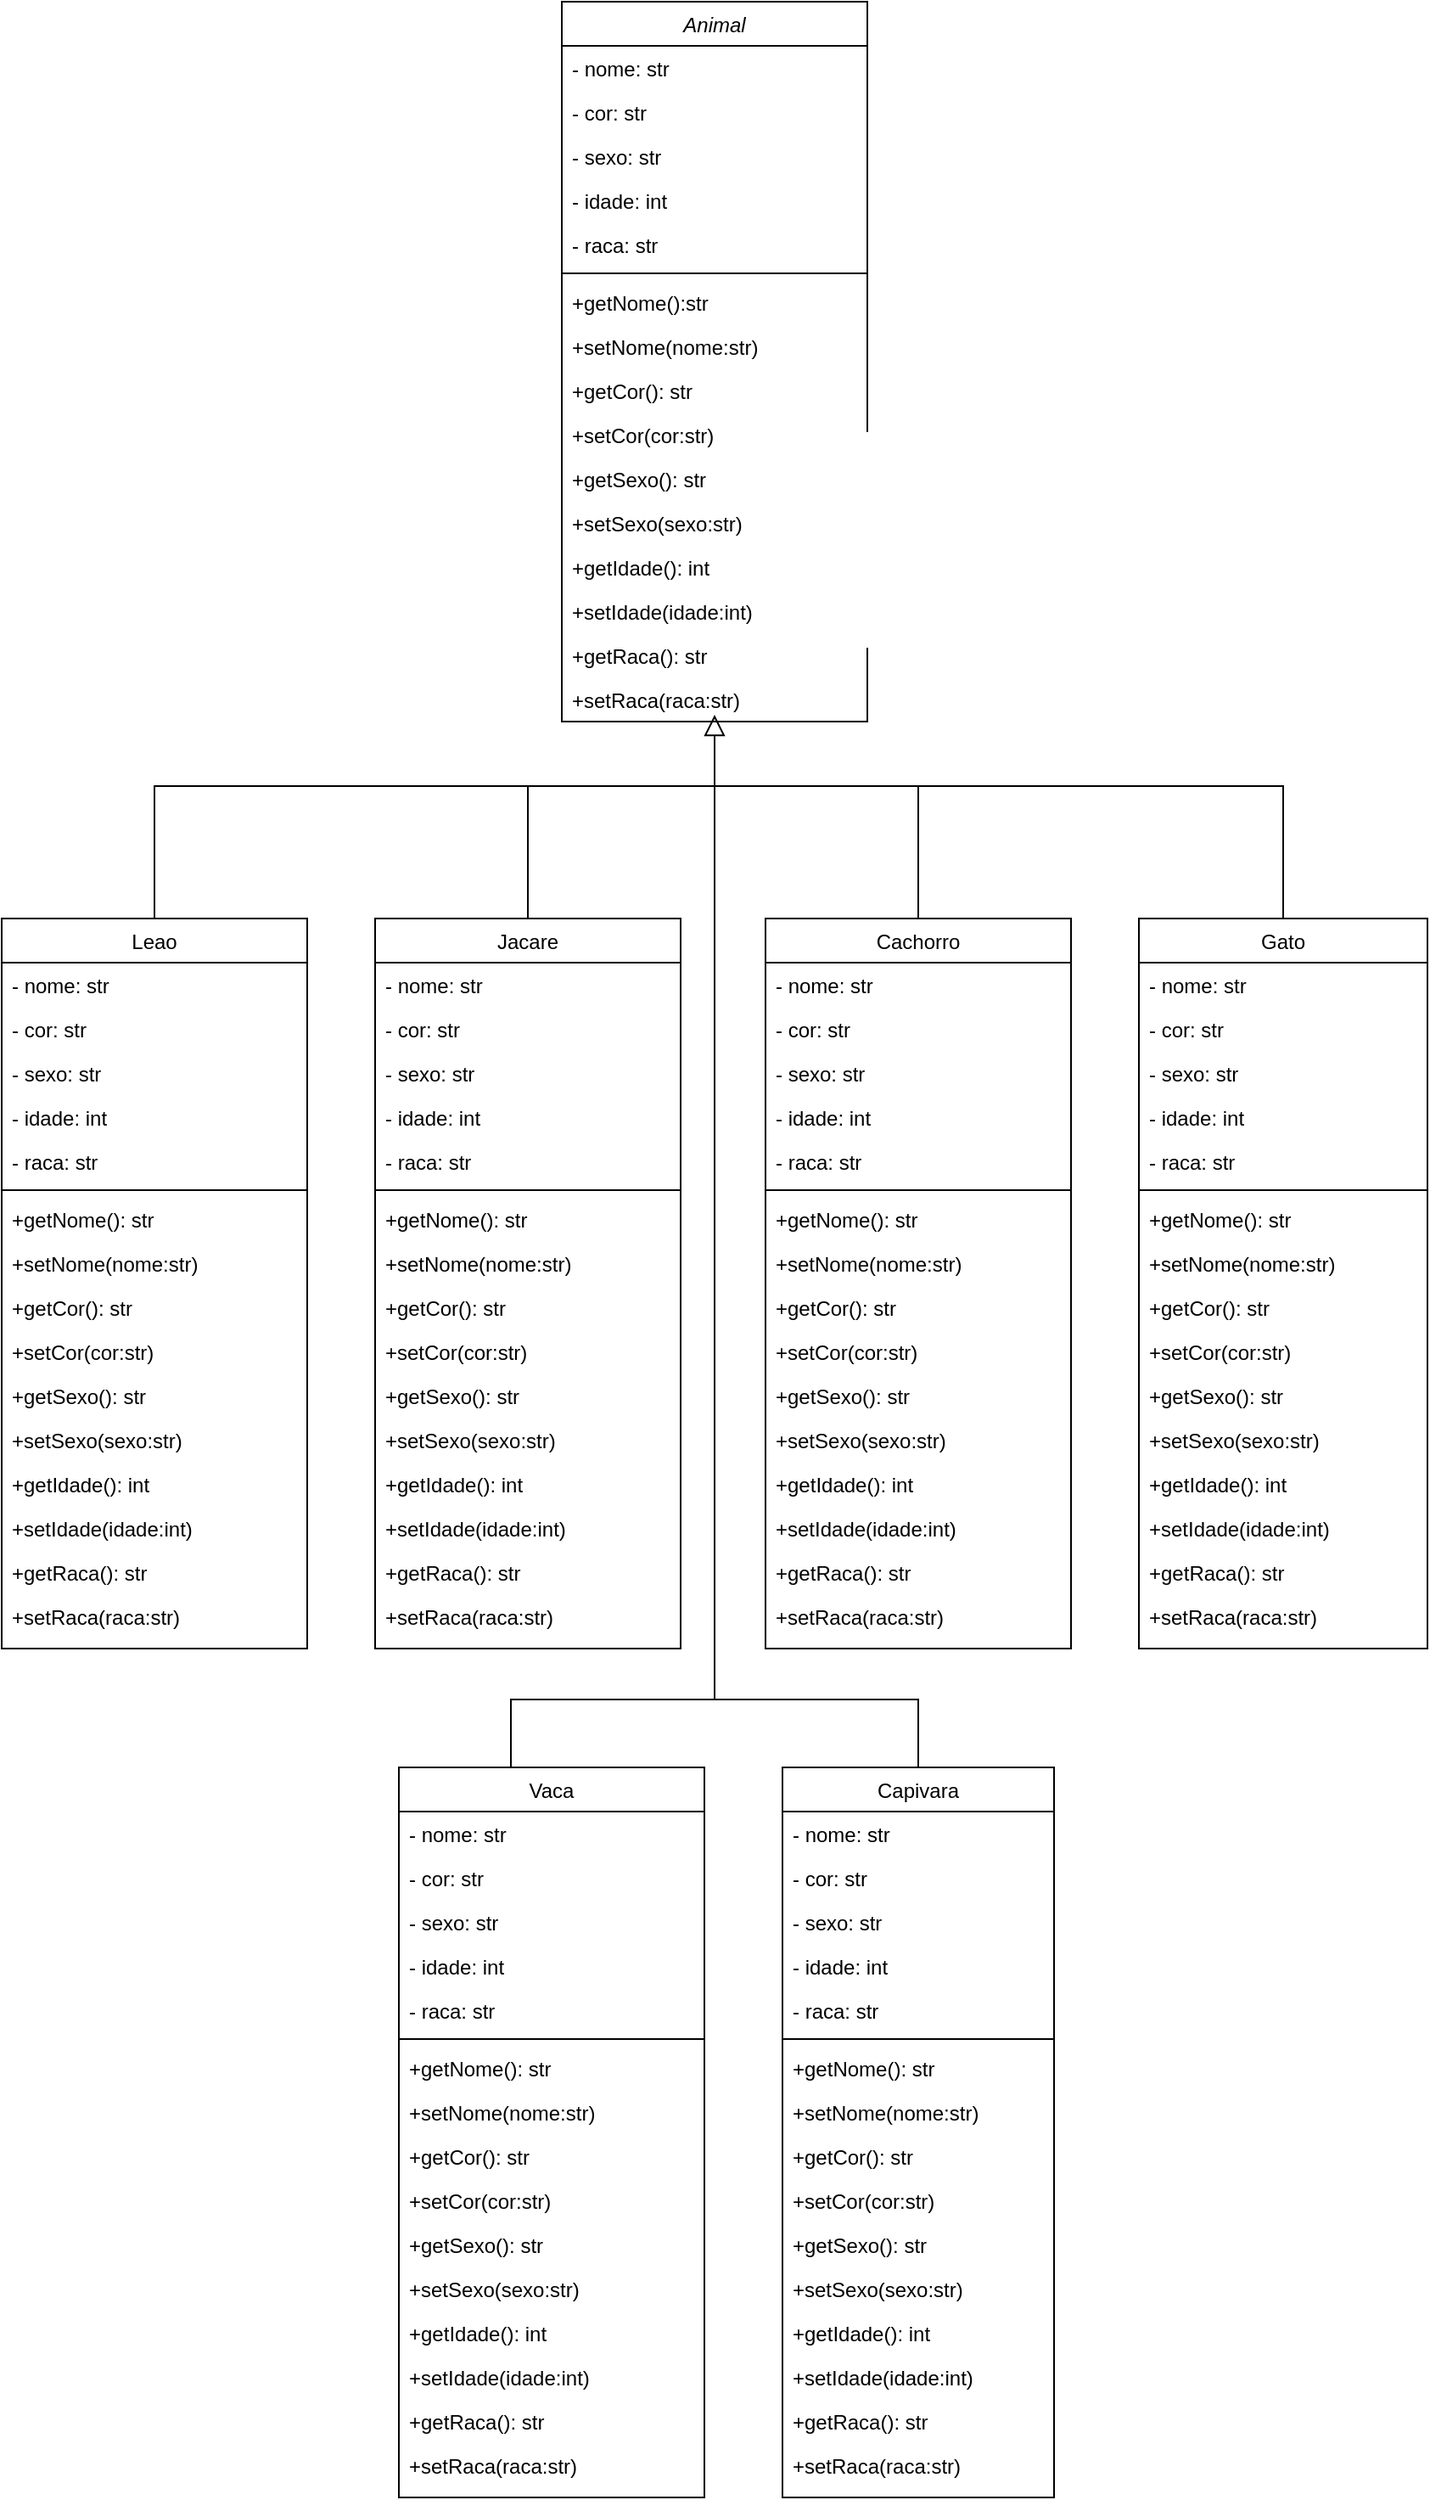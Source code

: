 <mxfile version="21.6.9" type="github">
  <diagram id="C5RBs43oDa-KdzZeNtuy" name="Page-1">
    <mxGraphModel dx="2228" dy="578" grid="1" gridSize="10" guides="1" tooltips="1" connect="1" arrows="1" fold="1" page="1" pageScale="1" pageWidth="827" pageHeight="1169" math="0" shadow="0">
      <root>
        <mxCell id="WIyWlLk6GJQsqaUBKTNV-0" />
        <mxCell id="WIyWlLk6GJQsqaUBKTNV-1" parent="WIyWlLk6GJQsqaUBKTNV-0" />
        <mxCell id="zkfFHV4jXpPFQw0GAbJ--0" value="Animal" style="swimlane;fontStyle=2;align=center;verticalAlign=top;childLayout=stackLayout;horizontal=1;startSize=26;horizontalStack=0;resizeParent=1;resizeLast=0;collapsible=1;marginBottom=0;rounded=0;shadow=0;strokeWidth=1;" parent="WIyWlLk6GJQsqaUBKTNV-1" vertex="1">
          <mxGeometry x="324" width="180" height="424" as="geometry">
            <mxRectangle x="230" y="140" width="160" height="26" as="alternateBounds" />
          </mxGeometry>
        </mxCell>
        <mxCell id="zkfFHV4jXpPFQw0GAbJ--1" value="- nome: str" style="text;align=left;verticalAlign=top;spacingLeft=4;spacingRight=4;overflow=hidden;rotatable=0;points=[[0,0.5],[1,0.5]];portConstraint=eastwest;" parent="zkfFHV4jXpPFQw0GAbJ--0" vertex="1">
          <mxGeometry y="26" width="180" height="26" as="geometry" />
        </mxCell>
        <mxCell id="zkfFHV4jXpPFQw0GAbJ--2" value="- cor: str" style="text;align=left;verticalAlign=top;spacingLeft=4;spacingRight=4;overflow=hidden;rotatable=0;points=[[0,0.5],[1,0.5]];portConstraint=eastwest;rounded=0;shadow=0;html=0;" parent="zkfFHV4jXpPFQw0GAbJ--0" vertex="1">
          <mxGeometry y="52" width="180" height="26" as="geometry" />
        </mxCell>
        <mxCell id="zkfFHV4jXpPFQw0GAbJ--3" value="- sexo: str" style="text;align=left;verticalAlign=top;spacingLeft=4;spacingRight=4;overflow=hidden;rotatable=0;points=[[0,0.5],[1,0.5]];portConstraint=eastwest;rounded=0;shadow=0;html=0;" parent="zkfFHV4jXpPFQw0GAbJ--0" vertex="1">
          <mxGeometry y="78" width="180" height="26" as="geometry" />
        </mxCell>
        <mxCell id="RF_AJQ6EMzwYOpVR3KE0-16" value="- idade: int" style="text;align=left;verticalAlign=top;spacingLeft=4;spacingRight=4;overflow=hidden;rotatable=0;points=[[0,0.5],[1,0.5]];portConstraint=eastwest;rounded=0;shadow=0;html=0;" parent="zkfFHV4jXpPFQw0GAbJ--0" vertex="1">
          <mxGeometry y="104" width="180" height="26" as="geometry" />
        </mxCell>
        <mxCell id="RF_AJQ6EMzwYOpVR3KE0-17" value="- raca: str" style="text;align=left;verticalAlign=top;spacingLeft=4;spacingRight=4;overflow=hidden;rotatable=0;points=[[0,0.5],[1,0.5]];portConstraint=eastwest;rounded=0;shadow=0;html=0;" parent="zkfFHV4jXpPFQw0GAbJ--0" vertex="1">
          <mxGeometry y="130" width="180" height="26" as="geometry" />
        </mxCell>
        <mxCell id="zkfFHV4jXpPFQw0GAbJ--4" value="" style="line;html=1;strokeWidth=1;align=left;verticalAlign=middle;spacingTop=-1;spacingLeft=3;spacingRight=3;rotatable=0;labelPosition=right;points=[];portConstraint=eastwest;" parent="zkfFHV4jXpPFQw0GAbJ--0" vertex="1">
          <mxGeometry y="156" width="180" height="8" as="geometry" />
        </mxCell>
        <mxCell id="RF_AJQ6EMzwYOpVR3KE0-12" value="+getNome():str" style="text;align=left;verticalAlign=top;spacingLeft=4;spacingRight=4;overflow=hidden;rotatable=0;points=[[0,0.5],[1,0.5]];portConstraint=eastwest;" parent="zkfFHV4jXpPFQw0GAbJ--0" vertex="1">
          <mxGeometry y="164" width="180" height="26" as="geometry" />
        </mxCell>
        <mxCell id="RF_AJQ6EMzwYOpVR3KE0-20" value="+setNome(nome:str)" style="text;align=left;verticalAlign=top;spacingLeft=4;spacingRight=4;overflow=hidden;rotatable=0;points=[[0,0.5],[1,0.5]];portConstraint=eastwest;" parent="zkfFHV4jXpPFQw0GAbJ--0" vertex="1">
          <mxGeometry y="190" width="180" height="26" as="geometry" />
        </mxCell>
        <mxCell id="RF_AJQ6EMzwYOpVR3KE0-23" value="+getCor(): str" style="text;align=left;verticalAlign=top;spacingLeft=4;spacingRight=4;overflow=hidden;rotatable=0;points=[[0,0.5],[1,0.5]];portConstraint=eastwest;rounded=0;shadow=0;html=0;" parent="zkfFHV4jXpPFQw0GAbJ--0" vertex="1">
          <mxGeometry y="216" width="180" height="26" as="geometry" />
        </mxCell>
        <mxCell id="RF_AJQ6EMzwYOpVR3KE0-13" value="+setCor(cor:str)" style="text;align=left;verticalAlign=top;spacingLeft=4;spacingRight=4;overflow=hidden;rotatable=0;points=[[0,0.5],[1,0.5]];portConstraint=eastwest;rounded=0;shadow=0;html=0;" parent="zkfFHV4jXpPFQw0GAbJ--0" vertex="1">
          <mxGeometry y="242" width="180" height="26" as="geometry" />
        </mxCell>
        <mxCell id="RF_AJQ6EMzwYOpVR3KE0-22" value="+getSexo(): str" style="text;align=left;verticalAlign=top;spacingLeft=4;spacingRight=4;overflow=hidden;rotatable=0;points=[[0,0.5],[1,0.5]];portConstraint=eastwest;rounded=0;shadow=0;html=0;" parent="zkfFHV4jXpPFQw0GAbJ--0" vertex="1">
          <mxGeometry y="268" width="180" height="26" as="geometry" />
        </mxCell>
        <mxCell id="RF_AJQ6EMzwYOpVR3KE0-14" value="+setSexo(sexo:str)" style="text;align=left;verticalAlign=top;spacingLeft=4;spacingRight=4;overflow=hidden;rotatable=0;points=[[0,0.5],[1,0.5]];portConstraint=eastwest;rounded=0;shadow=0;html=0;" parent="zkfFHV4jXpPFQw0GAbJ--0" vertex="1">
          <mxGeometry y="294" width="180" height="26" as="geometry" />
        </mxCell>
        <mxCell id="RF_AJQ6EMzwYOpVR3KE0-15" value="+getIdade(): int" style="text;align=left;verticalAlign=top;spacingLeft=4;spacingRight=4;overflow=hidden;rotatable=0;points=[[0,0.5],[1,0.5]];portConstraint=eastwest;rounded=0;shadow=0;html=0;" parent="zkfFHV4jXpPFQw0GAbJ--0" vertex="1">
          <mxGeometry y="320" width="180" height="26" as="geometry" />
        </mxCell>
        <mxCell id="RF_AJQ6EMzwYOpVR3KE0-21" value="+setIdade(idade:int)" style="text;align=left;verticalAlign=top;spacingLeft=4;spacingRight=4;overflow=hidden;rotatable=0;points=[[0,0.5],[1,0.5]];portConstraint=eastwest;rounded=0;shadow=0;html=0;" parent="zkfFHV4jXpPFQw0GAbJ--0" vertex="1">
          <mxGeometry y="346" width="180" height="26" as="geometry" />
        </mxCell>
        <mxCell id="RF_AJQ6EMzwYOpVR3KE0-24" value="+getRaca(): str" style="text;align=left;verticalAlign=top;spacingLeft=4;spacingRight=4;overflow=hidden;rotatable=0;points=[[0,0.5],[1,0.5]];portConstraint=eastwest;rounded=0;shadow=0;html=0;" parent="zkfFHV4jXpPFQw0GAbJ--0" vertex="1">
          <mxGeometry y="372" width="180" height="26" as="geometry" />
        </mxCell>
        <mxCell id="8hba9Ef_z9dX6hgJPqdw-18" value="+setRaca(raca:str)" style="text;align=left;verticalAlign=top;spacingLeft=4;spacingRight=4;overflow=hidden;rotatable=0;points=[[0,0.5],[1,0.5]];portConstraint=eastwest;rounded=0;shadow=0;html=0;" parent="zkfFHV4jXpPFQw0GAbJ--0" vertex="1">
          <mxGeometry y="398" width="180" height="26" as="geometry" />
        </mxCell>
        <mxCell id="zkfFHV4jXpPFQw0GAbJ--6" value="Leao" style="swimlane;fontStyle=0;align=center;verticalAlign=top;childLayout=stackLayout;horizontal=1;startSize=26;horizontalStack=0;resizeParent=1;resizeLast=0;collapsible=1;marginBottom=0;rounded=0;shadow=0;strokeWidth=1;" parent="WIyWlLk6GJQsqaUBKTNV-1" vertex="1">
          <mxGeometry x="-6" y="540" width="180" height="430" as="geometry">
            <mxRectangle x="130" y="380" width="160" height="26" as="alternateBounds" />
          </mxGeometry>
        </mxCell>
        <mxCell id="lZpsMc0NEOvxlDJmYcq8-24" value="- nome: str" style="text;align=left;verticalAlign=top;spacingLeft=4;spacingRight=4;overflow=hidden;rotatable=0;points=[[0,0.5],[1,0.5]];portConstraint=eastwest;" parent="zkfFHV4jXpPFQw0GAbJ--6" vertex="1">
          <mxGeometry y="26" width="180" height="26" as="geometry" />
        </mxCell>
        <mxCell id="lZpsMc0NEOvxlDJmYcq8-0" value="- cor: str" style="text;align=left;verticalAlign=top;spacingLeft=4;spacingRight=4;overflow=hidden;rotatable=0;points=[[0,0.5],[1,0.5]];portConstraint=eastwest;rounded=0;shadow=0;html=0;" parent="zkfFHV4jXpPFQw0GAbJ--6" vertex="1">
          <mxGeometry y="52" width="180" height="26" as="geometry" />
        </mxCell>
        <mxCell id="lZpsMc0NEOvxlDJmYcq8-1" value="- sexo: str" style="text;align=left;verticalAlign=top;spacingLeft=4;spacingRight=4;overflow=hidden;rotatable=0;points=[[0,0.5],[1,0.5]];portConstraint=eastwest;rounded=0;shadow=0;html=0;" parent="zkfFHV4jXpPFQw0GAbJ--6" vertex="1">
          <mxGeometry y="78" width="180" height="26" as="geometry" />
        </mxCell>
        <mxCell id="lZpsMc0NEOvxlDJmYcq8-2" value="- idade: int" style="text;align=left;verticalAlign=top;spacingLeft=4;spacingRight=4;overflow=hidden;rotatable=0;points=[[0,0.5],[1,0.5]];portConstraint=eastwest;rounded=0;shadow=0;html=0;" parent="zkfFHV4jXpPFQw0GAbJ--6" vertex="1">
          <mxGeometry y="104" width="180" height="26" as="geometry" />
        </mxCell>
        <mxCell id="lZpsMc0NEOvxlDJmYcq8-3" value="- raca: str" style="text;align=left;verticalAlign=top;spacingLeft=4;spacingRight=4;overflow=hidden;rotatable=0;points=[[0,0.5],[1,0.5]];portConstraint=eastwest;rounded=0;shadow=0;html=0;" parent="zkfFHV4jXpPFQw0GAbJ--6" vertex="1">
          <mxGeometry y="130" width="180" height="26" as="geometry" />
        </mxCell>
        <mxCell id="lZpsMc0NEOvxlDJmYcq8-7" value="" style="line;html=1;strokeWidth=1;align=left;verticalAlign=middle;spacingTop=-1;spacingLeft=3;spacingRight=3;rotatable=0;labelPosition=right;points=[];portConstraint=eastwest;" parent="zkfFHV4jXpPFQw0GAbJ--6" vertex="1">
          <mxGeometry y="156" width="180" height="8" as="geometry" />
        </mxCell>
        <mxCell id="lZpsMc0NEOvxlDJmYcq8-8" value="+getNome(): str" style="text;align=left;verticalAlign=top;spacingLeft=4;spacingRight=4;overflow=hidden;rotatable=0;points=[[0,0.5],[1,0.5]];portConstraint=eastwest;" parent="zkfFHV4jXpPFQw0GAbJ--6" vertex="1">
          <mxGeometry y="164" width="180" height="26" as="geometry" />
        </mxCell>
        <mxCell id="lZpsMc0NEOvxlDJmYcq8-9" value="+setNome(nome:str)" style="text;align=left;verticalAlign=top;spacingLeft=4;spacingRight=4;overflow=hidden;rotatable=0;points=[[0,0.5],[1,0.5]];portConstraint=eastwest;" parent="zkfFHV4jXpPFQw0GAbJ--6" vertex="1">
          <mxGeometry y="190" width="180" height="26" as="geometry" />
        </mxCell>
        <mxCell id="lZpsMc0NEOvxlDJmYcq8-10" value="+getCor(): str" style="text;align=left;verticalAlign=top;spacingLeft=4;spacingRight=4;overflow=hidden;rotatable=0;points=[[0,0.5],[1,0.5]];portConstraint=eastwest;rounded=0;shadow=0;html=0;" parent="zkfFHV4jXpPFQw0GAbJ--6" vertex="1">
          <mxGeometry y="216" width="180" height="26" as="geometry" />
        </mxCell>
        <mxCell id="lZpsMc0NEOvxlDJmYcq8-11" value="+setCor(cor:str)" style="text;align=left;verticalAlign=top;spacingLeft=4;spacingRight=4;overflow=hidden;rotatable=0;points=[[0,0.5],[1,0.5]];portConstraint=eastwest;rounded=0;shadow=0;html=0;" parent="zkfFHV4jXpPFQw0GAbJ--6" vertex="1">
          <mxGeometry y="242" width="180" height="26" as="geometry" />
        </mxCell>
        <mxCell id="lZpsMc0NEOvxlDJmYcq8-12" value="+getSexo(): str" style="text;align=left;verticalAlign=top;spacingLeft=4;spacingRight=4;overflow=hidden;rotatable=0;points=[[0,0.5],[1,0.5]];portConstraint=eastwest;rounded=0;shadow=0;html=0;" parent="zkfFHV4jXpPFQw0GAbJ--6" vertex="1">
          <mxGeometry y="268" width="180" height="26" as="geometry" />
        </mxCell>
        <mxCell id="lZpsMc0NEOvxlDJmYcq8-13" value="+setSexo(sexo:str)" style="text;align=left;verticalAlign=top;spacingLeft=4;spacingRight=4;overflow=hidden;rotatable=0;points=[[0,0.5],[1,0.5]];portConstraint=eastwest;rounded=0;shadow=0;html=0;" parent="zkfFHV4jXpPFQw0GAbJ--6" vertex="1">
          <mxGeometry y="294" width="180" height="26" as="geometry" />
        </mxCell>
        <mxCell id="lZpsMc0NEOvxlDJmYcq8-14" value="+getIdade(): int" style="text;align=left;verticalAlign=top;spacingLeft=4;spacingRight=4;overflow=hidden;rotatable=0;points=[[0,0.5],[1,0.5]];portConstraint=eastwest;rounded=0;shadow=0;html=0;" parent="zkfFHV4jXpPFQw0GAbJ--6" vertex="1">
          <mxGeometry y="320" width="180" height="26" as="geometry" />
        </mxCell>
        <mxCell id="lZpsMc0NEOvxlDJmYcq8-15" value="+setIdade(idade:int)" style="text;align=left;verticalAlign=top;spacingLeft=4;spacingRight=4;overflow=hidden;rotatable=0;points=[[0,0.5],[1,0.5]];portConstraint=eastwest;rounded=0;shadow=0;html=0;" parent="zkfFHV4jXpPFQw0GAbJ--6" vertex="1">
          <mxGeometry y="346" width="180" height="26" as="geometry" />
        </mxCell>
        <mxCell id="lZpsMc0NEOvxlDJmYcq8-16" value="+getRaca(): str" style="text;align=left;verticalAlign=top;spacingLeft=4;spacingRight=4;overflow=hidden;rotatable=0;points=[[0,0.5],[1,0.5]];portConstraint=eastwest;rounded=0;shadow=0;html=0;" parent="zkfFHV4jXpPFQw0GAbJ--6" vertex="1">
          <mxGeometry y="372" width="180" height="26" as="geometry" />
        </mxCell>
        <mxCell id="lZpsMc0NEOvxlDJmYcq8-17" value="+setRaca(raca:str)" style="text;align=left;verticalAlign=top;spacingLeft=4;spacingRight=4;overflow=hidden;rotatable=0;points=[[0,0.5],[1,0.5]];portConstraint=eastwest;rounded=0;shadow=0;html=0;" parent="zkfFHV4jXpPFQw0GAbJ--6" vertex="1">
          <mxGeometry y="398" width="180" height="26" as="geometry" />
        </mxCell>
        <mxCell id="zkfFHV4jXpPFQw0GAbJ--12" value="" style="endArrow=block;endSize=10;endFill=0;shadow=0;strokeWidth=1;rounded=0;edgeStyle=elbowEdgeStyle;elbow=vertical;" parent="WIyWlLk6GJQsqaUBKTNV-1" source="zkfFHV4jXpPFQw0GAbJ--6" edge="1">
          <mxGeometry width="160" relative="1" as="geometry">
            <mxPoint x="194" y="345" as="sourcePoint" />
            <mxPoint x="414" y="420" as="targetPoint" />
            <Array as="points">
              <mxPoint x="244" y="462" />
            </Array>
          </mxGeometry>
        </mxCell>
        <mxCell id="RF_AJQ6EMzwYOpVR3KE0-7" style="edgeStyle=orthogonalEdgeStyle;rounded=0;orthogonalLoop=1;jettySize=auto;html=1;exitX=0.5;exitY=0;exitDx=0;exitDy=0;endArrow=none;endFill=0;" parent="WIyWlLk6GJQsqaUBKTNV-1" source="zkfFHV4jXpPFQw0GAbJ--13" edge="1">
          <mxGeometry relative="1" as="geometry">
            <mxPoint x="304" y="462" as="targetPoint" />
          </mxGeometry>
        </mxCell>
        <mxCell id="zkfFHV4jXpPFQw0GAbJ--13" value="Jacare" style="swimlane;fontStyle=0;align=center;verticalAlign=top;childLayout=stackLayout;horizontal=1;startSize=26;horizontalStack=0;resizeParent=1;resizeLast=0;collapsible=1;marginBottom=0;rounded=0;shadow=0;strokeWidth=1;" parent="WIyWlLk6GJQsqaUBKTNV-1" vertex="1">
          <mxGeometry x="214" y="540" width="180" height="430" as="geometry">
            <mxRectangle x="340" y="380" width="170" height="26" as="alternateBounds" />
          </mxGeometry>
        </mxCell>
        <mxCell id="lZpsMc0NEOvxlDJmYcq8-25" value="- nome: str" style="text;align=left;verticalAlign=top;spacingLeft=4;spacingRight=4;overflow=hidden;rotatable=0;points=[[0,0.5],[1,0.5]];portConstraint=eastwest;" parent="zkfFHV4jXpPFQw0GAbJ--13" vertex="1">
          <mxGeometry y="26" width="180" height="26" as="geometry" />
        </mxCell>
        <mxCell id="lZpsMc0NEOvxlDJmYcq8-26" value="- cor: str" style="text;align=left;verticalAlign=top;spacingLeft=4;spacingRight=4;overflow=hidden;rotatable=0;points=[[0,0.5],[1,0.5]];portConstraint=eastwest;rounded=0;shadow=0;html=0;" parent="zkfFHV4jXpPFQw0GAbJ--13" vertex="1">
          <mxGeometry y="52" width="180" height="26" as="geometry" />
        </mxCell>
        <mxCell id="lZpsMc0NEOvxlDJmYcq8-27" value="- sexo: str" style="text;align=left;verticalAlign=top;spacingLeft=4;spacingRight=4;overflow=hidden;rotatable=0;points=[[0,0.5],[1,0.5]];portConstraint=eastwest;rounded=0;shadow=0;html=0;" parent="zkfFHV4jXpPFQw0GAbJ--13" vertex="1">
          <mxGeometry y="78" width="180" height="26" as="geometry" />
        </mxCell>
        <mxCell id="lZpsMc0NEOvxlDJmYcq8-28" value="- idade: int" style="text;align=left;verticalAlign=top;spacingLeft=4;spacingRight=4;overflow=hidden;rotatable=0;points=[[0,0.5],[1,0.5]];portConstraint=eastwest;rounded=0;shadow=0;html=0;" parent="zkfFHV4jXpPFQw0GAbJ--13" vertex="1">
          <mxGeometry y="104" width="180" height="26" as="geometry" />
        </mxCell>
        <mxCell id="lZpsMc0NEOvxlDJmYcq8-29" value="- raca: str" style="text;align=left;verticalAlign=top;spacingLeft=4;spacingRight=4;overflow=hidden;rotatable=0;points=[[0,0.5],[1,0.5]];portConstraint=eastwest;rounded=0;shadow=0;html=0;" parent="zkfFHV4jXpPFQw0GAbJ--13" vertex="1">
          <mxGeometry y="130" width="180" height="26" as="geometry" />
        </mxCell>
        <mxCell id="lZpsMc0NEOvxlDJmYcq8-33" value="" style="line;html=1;strokeWidth=1;align=left;verticalAlign=middle;spacingTop=-1;spacingLeft=3;spacingRight=3;rotatable=0;labelPosition=right;points=[];portConstraint=eastwest;" parent="zkfFHV4jXpPFQw0GAbJ--13" vertex="1">
          <mxGeometry y="156" width="180" height="8" as="geometry" />
        </mxCell>
        <mxCell id="lZpsMc0NEOvxlDJmYcq8-34" value="+getNome(): str" style="text;align=left;verticalAlign=top;spacingLeft=4;spacingRight=4;overflow=hidden;rotatable=0;points=[[0,0.5],[1,0.5]];portConstraint=eastwest;" parent="zkfFHV4jXpPFQw0GAbJ--13" vertex="1">
          <mxGeometry y="164" width="180" height="26" as="geometry" />
        </mxCell>
        <mxCell id="lZpsMc0NEOvxlDJmYcq8-142" value="+setNome(nome:str)" style="text;align=left;verticalAlign=top;spacingLeft=4;spacingRight=4;overflow=hidden;rotatable=0;points=[[0,0.5],[1,0.5]];portConstraint=eastwest;" parent="zkfFHV4jXpPFQw0GAbJ--13" vertex="1">
          <mxGeometry y="190" width="180" height="26" as="geometry" />
        </mxCell>
        <mxCell id="lZpsMc0NEOvxlDJmYcq8-143" value="+getCor(): str" style="text;align=left;verticalAlign=top;spacingLeft=4;spacingRight=4;overflow=hidden;rotatable=0;points=[[0,0.5],[1,0.5]];portConstraint=eastwest;rounded=0;shadow=0;html=0;" parent="zkfFHV4jXpPFQw0GAbJ--13" vertex="1">
          <mxGeometry y="216" width="180" height="26" as="geometry" />
        </mxCell>
        <mxCell id="lZpsMc0NEOvxlDJmYcq8-144" value="+setCor(cor:str)" style="text;align=left;verticalAlign=top;spacingLeft=4;spacingRight=4;overflow=hidden;rotatable=0;points=[[0,0.5],[1,0.5]];portConstraint=eastwest;rounded=0;shadow=0;html=0;" parent="zkfFHV4jXpPFQw0GAbJ--13" vertex="1">
          <mxGeometry y="242" width="180" height="26" as="geometry" />
        </mxCell>
        <mxCell id="lZpsMc0NEOvxlDJmYcq8-145" value="+getSexo(): str" style="text;align=left;verticalAlign=top;spacingLeft=4;spacingRight=4;overflow=hidden;rotatable=0;points=[[0,0.5],[1,0.5]];portConstraint=eastwest;rounded=0;shadow=0;html=0;" parent="zkfFHV4jXpPFQw0GAbJ--13" vertex="1">
          <mxGeometry y="268" width="180" height="26" as="geometry" />
        </mxCell>
        <mxCell id="lZpsMc0NEOvxlDJmYcq8-146" value="+setSexo(sexo:str)" style="text;align=left;verticalAlign=top;spacingLeft=4;spacingRight=4;overflow=hidden;rotatable=0;points=[[0,0.5],[1,0.5]];portConstraint=eastwest;rounded=0;shadow=0;html=0;" parent="zkfFHV4jXpPFQw0GAbJ--13" vertex="1">
          <mxGeometry y="294" width="180" height="26" as="geometry" />
        </mxCell>
        <mxCell id="lZpsMc0NEOvxlDJmYcq8-147" value="+getIdade(): int" style="text;align=left;verticalAlign=top;spacingLeft=4;spacingRight=4;overflow=hidden;rotatable=0;points=[[0,0.5],[1,0.5]];portConstraint=eastwest;rounded=0;shadow=0;html=0;" parent="zkfFHV4jXpPFQw0GAbJ--13" vertex="1">
          <mxGeometry y="320" width="180" height="26" as="geometry" />
        </mxCell>
        <mxCell id="lZpsMc0NEOvxlDJmYcq8-148" value="+setIdade(idade:int)" style="text;align=left;verticalAlign=top;spacingLeft=4;spacingRight=4;overflow=hidden;rotatable=0;points=[[0,0.5],[1,0.5]];portConstraint=eastwest;rounded=0;shadow=0;html=0;" parent="zkfFHV4jXpPFQw0GAbJ--13" vertex="1">
          <mxGeometry y="346" width="180" height="26" as="geometry" />
        </mxCell>
        <mxCell id="lZpsMc0NEOvxlDJmYcq8-149" value="+getRaca(): str" style="text;align=left;verticalAlign=top;spacingLeft=4;spacingRight=4;overflow=hidden;rotatable=0;points=[[0,0.5],[1,0.5]];portConstraint=eastwest;rounded=0;shadow=0;html=0;" parent="zkfFHV4jXpPFQw0GAbJ--13" vertex="1">
          <mxGeometry y="372" width="180" height="26" as="geometry" />
        </mxCell>
        <mxCell id="lZpsMc0NEOvxlDJmYcq8-150" value="+setRaca(raca:str)" style="text;align=left;verticalAlign=top;spacingLeft=4;spacingRight=4;overflow=hidden;rotatable=0;points=[[0,0.5],[1,0.5]];portConstraint=eastwest;rounded=0;shadow=0;html=0;" parent="zkfFHV4jXpPFQw0GAbJ--13" vertex="1">
          <mxGeometry y="398" width="180" height="26" as="geometry" />
        </mxCell>
        <mxCell id="RF_AJQ6EMzwYOpVR3KE0-6" style="edgeStyle=orthogonalEdgeStyle;rounded=0;orthogonalLoop=1;jettySize=auto;html=1;exitX=0.5;exitY=0;exitDx=0;exitDy=0;endArrow=none;endFill=0;" parent="WIyWlLk6GJQsqaUBKTNV-1" source="zkfFHV4jXpPFQw0GAbJ--17" edge="1">
          <mxGeometry relative="1" as="geometry">
            <mxPoint x="414" y="432" as="targetPoint" />
            <Array as="points">
              <mxPoint x="741" y="462" />
              <mxPoint x="415" y="462" />
            </Array>
          </mxGeometry>
        </mxCell>
        <mxCell id="zkfFHV4jXpPFQw0GAbJ--17" value="Gato" style="swimlane;fontStyle=0;align=center;verticalAlign=top;childLayout=stackLayout;horizontal=1;startSize=26;horizontalStack=0;resizeParent=1;resizeLast=0;collapsible=1;marginBottom=0;rounded=0;shadow=0;strokeWidth=1;" parent="WIyWlLk6GJQsqaUBKTNV-1" vertex="1">
          <mxGeometry x="664" y="540" width="170" height="430" as="geometry">
            <mxRectangle x="550" y="140" width="160" height="26" as="alternateBounds" />
          </mxGeometry>
        </mxCell>
        <mxCell id="lZpsMc0NEOvxlDJmYcq8-103" value="- nome: str" style="text;align=left;verticalAlign=top;spacingLeft=4;spacingRight=4;overflow=hidden;rotatable=0;points=[[0,0.5],[1,0.5]];portConstraint=eastwest;" parent="zkfFHV4jXpPFQw0GAbJ--17" vertex="1">
          <mxGeometry y="26" width="170" height="26" as="geometry" />
        </mxCell>
        <mxCell id="lZpsMc0NEOvxlDJmYcq8-104" value="- cor: str" style="text;align=left;verticalAlign=top;spacingLeft=4;spacingRight=4;overflow=hidden;rotatable=0;points=[[0,0.5],[1,0.5]];portConstraint=eastwest;rounded=0;shadow=0;html=0;" parent="zkfFHV4jXpPFQw0GAbJ--17" vertex="1">
          <mxGeometry y="52" width="170" height="26" as="geometry" />
        </mxCell>
        <mxCell id="lZpsMc0NEOvxlDJmYcq8-105" value="- sexo: str" style="text;align=left;verticalAlign=top;spacingLeft=4;spacingRight=4;overflow=hidden;rotatable=0;points=[[0,0.5],[1,0.5]];portConstraint=eastwest;rounded=0;shadow=0;html=0;" parent="zkfFHV4jXpPFQw0GAbJ--17" vertex="1">
          <mxGeometry y="78" width="170" height="26" as="geometry" />
        </mxCell>
        <mxCell id="lZpsMc0NEOvxlDJmYcq8-106" value="- idade: int" style="text;align=left;verticalAlign=top;spacingLeft=4;spacingRight=4;overflow=hidden;rotatable=0;points=[[0,0.5],[1,0.5]];portConstraint=eastwest;rounded=0;shadow=0;html=0;" parent="zkfFHV4jXpPFQw0GAbJ--17" vertex="1">
          <mxGeometry y="104" width="170" height="26" as="geometry" />
        </mxCell>
        <mxCell id="lZpsMc0NEOvxlDJmYcq8-107" value="- raca: str" style="text;align=left;verticalAlign=top;spacingLeft=4;spacingRight=4;overflow=hidden;rotatable=0;points=[[0,0.5],[1,0.5]];portConstraint=eastwest;rounded=0;shadow=0;html=0;" parent="zkfFHV4jXpPFQw0GAbJ--17" vertex="1">
          <mxGeometry y="130" width="170" height="26" as="geometry" />
        </mxCell>
        <mxCell id="lZpsMc0NEOvxlDJmYcq8-111" value="" style="line;html=1;strokeWidth=1;align=left;verticalAlign=middle;spacingTop=-1;spacingLeft=3;spacingRight=3;rotatable=0;labelPosition=right;points=[];portConstraint=eastwest;" parent="zkfFHV4jXpPFQw0GAbJ--17" vertex="1">
          <mxGeometry y="156" width="170" height="8" as="geometry" />
        </mxCell>
        <mxCell id="lZpsMc0NEOvxlDJmYcq8-128" value="+getNome(): str" style="text;align=left;verticalAlign=top;spacingLeft=4;spacingRight=4;overflow=hidden;rotatable=0;points=[[0,0.5],[1,0.5]];portConstraint=eastwest;" parent="zkfFHV4jXpPFQw0GAbJ--17" vertex="1">
          <mxGeometry y="164" width="170" height="26" as="geometry" />
        </mxCell>
        <mxCell id="lZpsMc0NEOvxlDJmYcq8-127" value="+setNome(nome:str)" style="text;align=left;verticalAlign=top;spacingLeft=4;spacingRight=4;overflow=hidden;rotatable=0;points=[[0,0.5],[1,0.5]];portConstraint=eastwest;" parent="zkfFHV4jXpPFQw0GAbJ--17" vertex="1">
          <mxGeometry y="190" width="170" height="26" as="geometry" />
        </mxCell>
        <mxCell id="lZpsMc0NEOvxlDJmYcq8-126" value="+getCor(): str" style="text;align=left;verticalAlign=top;spacingLeft=4;spacingRight=4;overflow=hidden;rotatable=0;points=[[0,0.5],[1,0.5]];portConstraint=eastwest;rounded=0;shadow=0;html=0;" parent="zkfFHV4jXpPFQw0GAbJ--17" vertex="1">
          <mxGeometry y="216" width="170" height="26" as="geometry" />
        </mxCell>
        <mxCell id="lZpsMc0NEOvxlDJmYcq8-125" value="+setCor(cor:str)" style="text;align=left;verticalAlign=top;spacingLeft=4;spacingRight=4;overflow=hidden;rotatable=0;points=[[0,0.5],[1,0.5]];portConstraint=eastwest;rounded=0;shadow=0;html=0;" parent="zkfFHV4jXpPFQw0GAbJ--17" vertex="1">
          <mxGeometry y="242" width="170" height="26" as="geometry" />
        </mxCell>
        <mxCell id="lZpsMc0NEOvxlDJmYcq8-124" value="+getSexo(): str" style="text;align=left;verticalAlign=top;spacingLeft=4;spacingRight=4;overflow=hidden;rotatable=0;points=[[0,0.5],[1,0.5]];portConstraint=eastwest;rounded=0;shadow=0;html=0;" parent="zkfFHV4jXpPFQw0GAbJ--17" vertex="1">
          <mxGeometry y="268" width="170" height="26" as="geometry" />
        </mxCell>
        <mxCell id="lZpsMc0NEOvxlDJmYcq8-123" value="+setSexo(sexo:str)" style="text;align=left;verticalAlign=top;spacingLeft=4;spacingRight=4;overflow=hidden;rotatable=0;points=[[0,0.5],[1,0.5]];portConstraint=eastwest;rounded=0;shadow=0;html=0;" parent="zkfFHV4jXpPFQw0GAbJ--17" vertex="1">
          <mxGeometry y="294" width="170" height="26" as="geometry" />
        </mxCell>
        <mxCell id="lZpsMc0NEOvxlDJmYcq8-122" value="+getIdade(): int" style="text;align=left;verticalAlign=top;spacingLeft=4;spacingRight=4;overflow=hidden;rotatable=0;points=[[0,0.5],[1,0.5]];portConstraint=eastwest;rounded=0;shadow=0;html=0;" parent="zkfFHV4jXpPFQw0GAbJ--17" vertex="1">
          <mxGeometry y="320" width="170" height="26" as="geometry" />
        </mxCell>
        <mxCell id="lZpsMc0NEOvxlDJmYcq8-121" value="+setIdade(idade:int)" style="text;align=left;verticalAlign=top;spacingLeft=4;spacingRight=4;overflow=hidden;rotatable=0;points=[[0,0.5],[1,0.5]];portConstraint=eastwest;rounded=0;shadow=0;html=0;" parent="zkfFHV4jXpPFQw0GAbJ--17" vertex="1">
          <mxGeometry y="346" width="170" height="26" as="geometry" />
        </mxCell>
        <mxCell id="lZpsMc0NEOvxlDJmYcq8-120" value="+getRaca(): str" style="text;align=left;verticalAlign=top;spacingLeft=4;spacingRight=4;overflow=hidden;rotatable=0;points=[[0,0.5],[1,0.5]];portConstraint=eastwest;rounded=0;shadow=0;html=0;" parent="zkfFHV4jXpPFQw0GAbJ--17" vertex="1">
          <mxGeometry y="372" width="170" height="26" as="geometry" />
        </mxCell>
        <mxCell id="lZpsMc0NEOvxlDJmYcq8-119" value="+setRaca(raca:str)" style="text;align=left;verticalAlign=top;spacingLeft=4;spacingRight=4;overflow=hidden;rotatable=0;points=[[0,0.5],[1,0.5]];portConstraint=eastwest;rounded=0;shadow=0;html=0;" parent="zkfFHV4jXpPFQw0GAbJ--17" vertex="1">
          <mxGeometry y="398" width="170" height="26" as="geometry" />
        </mxCell>
        <mxCell id="RF_AJQ6EMzwYOpVR3KE0-5" style="edgeStyle=orthogonalEdgeStyle;rounded=0;orthogonalLoop=1;jettySize=auto;html=1;exitX=0.5;exitY=0;exitDx=0;exitDy=0;endArrow=none;endFill=0;" parent="WIyWlLk6GJQsqaUBKTNV-1" source="8hba9Ef_z9dX6hgJPqdw-22" edge="1">
          <mxGeometry relative="1" as="geometry">
            <mxPoint x="534" y="462" as="targetPoint" />
          </mxGeometry>
        </mxCell>
        <mxCell id="8hba9Ef_z9dX6hgJPqdw-22" value="Cachorro" style="swimlane;fontStyle=0;align=center;verticalAlign=top;childLayout=stackLayout;horizontal=1;startSize=26;horizontalStack=0;resizeParent=1;resizeLast=0;collapsible=1;marginBottom=0;rounded=0;shadow=0;strokeWidth=1;" parent="WIyWlLk6GJQsqaUBKTNV-1" vertex="1">
          <mxGeometry x="444" y="540" width="180" height="430" as="geometry">
            <mxRectangle x="340" y="380" width="170" height="26" as="alternateBounds" />
          </mxGeometry>
        </mxCell>
        <mxCell id="lZpsMc0NEOvxlDJmYcq8-77" value="- nome: str" style="text;align=left;verticalAlign=top;spacingLeft=4;spacingRight=4;overflow=hidden;rotatable=0;points=[[0,0.5],[1,0.5]];portConstraint=eastwest;" parent="8hba9Ef_z9dX6hgJPqdw-22" vertex="1">
          <mxGeometry y="26" width="180" height="26" as="geometry" />
        </mxCell>
        <mxCell id="lZpsMc0NEOvxlDJmYcq8-78" value="- cor: str" style="text;align=left;verticalAlign=top;spacingLeft=4;spacingRight=4;overflow=hidden;rotatable=0;points=[[0,0.5],[1,0.5]];portConstraint=eastwest;rounded=0;shadow=0;html=0;" parent="8hba9Ef_z9dX6hgJPqdw-22" vertex="1">
          <mxGeometry y="52" width="180" height="26" as="geometry" />
        </mxCell>
        <mxCell id="lZpsMc0NEOvxlDJmYcq8-79" value="- sexo: str" style="text;align=left;verticalAlign=top;spacingLeft=4;spacingRight=4;overflow=hidden;rotatable=0;points=[[0,0.5],[1,0.5]];portConstraint=eastwest;rounded=0;shadow=0;html=0;" parent="8hba9Ef_z9dX6hgJPqdw-22" vertex="1">
          <mxGeometry y="78" width="180" height="26" as="geometry" />
        </mxCell>
        <mxCell id="lZpsMc0NEOvxlDJmYcq8-80" value="- idade: int" style="text;align=left;verticalAlign=top;spacingLeft=4;spacingRight=4;overflow=hidden;rotatable=0;points=[[0,0.5],[1,0.5]];portConstraint=eastwest;rounded=0;shadow=0;html=0;" parent="8hba9Ef_z9dX6hgJPqdw-22" vertex="1">
          <mxGeometry y="104" width="180" height="26" as="geometry" />
        </mxCell>
        <mxCell id="lZpsMc0NEOvxlDJmYcq8-81" value="- raca: str" style="text;align=left;verticalAlign=top;spacingLeft=4;spacingRight=4;overflow=hidden;rotatable=0;points=[[0,0.5],[1,0.5]];portConstraint=eastwest;rounded=0;shadow=0;html=0;" parent="8hba9Ef_z9dX6hgJPqdw-22" vertex="1">
          <mxGeometry y="130" width="180" height="26" as="geometry" />
        </mxCell>
        <mxCell id="lZpsMc0NEOvxlDJmYcq8-85" value="" style="line;html=1;strokeWidth=1;align=left;verticalAlign=middle;spacingTop=-1;spacingLeft=3;spacingRight=3;rotatable=0;labelPosition=right;points=[];portConstraint=eastwest;" parent="8hba9Ef_z9dX6hgJPqdw-22" vertex="1">
          <mxGeometry y="156" width="180" height="8" as="geometry" />
        </mxCell>
        <mxCell id="lZpsMc0NEOvxlDJmYcq8-102" value="+getNome(): str" style="text;align=left;verticalAlign=top;spacingLeft=4;spacingRight=4;overflow=hidden;rotatable=0;points=[[0,0.5],[1,0.5]];portConstraint=eastwest;" parent="8hba9Ef_z9dX6hgJPqdw-22" vertex="1">
          <mxGeometry y="164" width="180" height="26" as="geometry" />
        </mxCell>
        <mxCell id="lZpsMc0NEOvxlDJmYcq8-101" value="+setNome(nome:str)" style="text;align=left;verticalAlign=top;spacingLeft=4;spacingRight=4;overflow=hidden;rotatable=0;points=[[0,0.5],[1,0.5]];portConstraint=eastwest;" parent="8hba9Ef_z9dX6hgJPqdw-22" vertex="1">
          <mxGeometry y="190" width="180" height="26" as="geometry" />
        </mxCell>
        <mxCell id="lZpsMc0NEOvxlDJmYcq8-100" value="+getCor(): str" style="text;align=left;verticalAlign=top;spacingLeft=4;spacingRight=4;overflow=hidden;rotatable=0;points=[[0,0.5],[1,0.5]];portConstraint=eastwest;rounded=0;shadow=0;html=0;" parent="8hba9Ef_z9dX6hgJPqdw-22" vertex="1">
          <mxGeometry y="216" width="180" height="26" as="geometry" />
        </mxCell>
        <mxCell id="lZpsMc0NEOvxlDJmYcq8-99" value="+setCor(cor:str)" style="text;align=left;verticalAlign=top;spacingLeft=4;spacingRight=4;overflow=hidden;rotatable=0;points=[[0,0.5],[1,0.5]];portConstraint=eastwest;rounded=0;shadow=0;html=0;" parent="8hba9Ef_z9dX6hgJPqdw-22" vertex="1">
          <mxGeometry y="242" width="180" height="26" as="geometry" />
        </mxCell>
        <mxCell id="lZpsMc0NEOvxlDJmYcq8-98" value="+getSexo(): str" style="text;align=left;verticalAlign=top;spacingLeft=4;spacingRight=4;overflow=hidden;rotatable=0;points=[[0,0.5],[1,0.5]];portConstraint=eastwest;rounded=0;shadow=0;html=0;" parent="8hba9Ef_z9dX6hgJPqdw-22" vertex="1">
          <mxGeometry y="268" width="180" height="26" as="geometry" />
        </mxCell>
        <mxCell id="lZpsMc0NEOvxlDJmYcq8-97" value="+setSexo(sexo:str)" style="text;align=left;verticalAlign=top;spacingLeft=4;spacingRight=4;overflow=hidden;rotatable=0;points=[[0,0.5],[1,0.5]];portConstraint=eastwest;rounded=0;shadow=0;html=0;" parent="8hba9Ef_z9dX6hgJPqdw-22" vertex="1">
          <mxGeometry y="294" width="180" height="26" as="geometry" />
        </mxCell>
        <mxCell id="lZpsMc0NEOvxlDJmYcq8-96" value="+getIdade(): int" style="text;align=left;verticalAlign=top;spacingLeft=4;spacingRight=4;overflow=hidden;rotatable=0;points=[[0,0.5],[1,0.5]];portConstraint=eastwest;rounded=0;shadow=0;html=0;" parent="8hba9Ef_z9dX6hgJPqdw-22" vertex="1">
          <mxGeometry y="320" width="180" height="26" as="geometry" />
        </mxCell>
        <mxCell id="lZpsMc0NEOvxlDJmYcq8-95" value="+setIdade(idade:int)" style="text;align=left;verticalAlign=top;spacingLeft=4;spacingRight=4;overflow=hidden;rotatable=0;points=[[0,0.5],[1,0.5]];portConstraint=eastwest;rounded=0;shadow=0;html=0;" parent="8hba9Ef_z9dX6hgJPqdw-22" vertex="1">
          <mxGeometry y="346" width="180" height="26" as="geometry" />
        </mxCell>
        <mxCell id="lZpsMc0NEOvxlDJmYcq8-94" value="+getRaca(): str" style="text;align=left;verticalAlign=top;spacingLeft=4;spacingRight=4;overflow=hidden;rotatable=0;points=[[0,0.5],[1,0.5]];portConstraint=eastwest;rounded=0;shadow=0;html=0;" parent="8hba9Ef_z9dX6hgJPqdw-22" vertex="1">
          <mxGeometry y="372" width="180" height="26" as="geometry" />
        </mxCell>
        <mxCell id="lZpsMc0NEOvxlDJmYcq8-93" value="+setRaca(raca:str)" style="text;align=left;verticalAlign=top;spacingLeft=4;spacingRight=4;overflow=hidden;rotatable=0;points=[[0,0.5],[1,0.5]];portConstraint=eastwest;rounded=0;shadow=0;html=0;" parent="8hba9Ef_z9dX6hgJPqdw-22" vertex="1">
          <mxGeometry y="398" width="180" height="26" as="geometry" />
        </mxCell>
        <mxCell id="RF_AJQ6EMzwYOpVR3KE0-10" style="edgeStyle=orthogonalEdgeStyle;rounded=0;orthogonalLoop=1;jettySize=auto;html=1;exitX=0.5;exitY=0;exitDx=0;exitDy=0;endArrow=none;endFill=0;" parent="WIyWlLk6GJQsqaUBKTNV-1" source="8hba9Ef_z9dX6hgJPqdw-25" edge="1">
          <mxGeometry relative="1" as="geometry">
            <mxPoint x="414" y="462" as="targetPoint" />
            <Array as="points">
              <mxPoint x="294" y="1000" />
              <mxPoint x="414" y="1000" />
            </Array>
          </mxGeometry>
        </mxCell>
        <mxCell id="8hba9Ef_z9dX6hgJPqdw-25" value="Vaca" style="swimlane;fontStyle=0;align=center;verticalAlign=top;childLayout=stackLayout;horizontal=1;startSize=26;horizontalStack=0;resizeParent=1;resizeLast=0;collapsible=1;marginBottom=0;rounded=0;shadow=0;strokeWidth=1;" parent="WIyWlLk6GJQsqaUBKTNV-1" vertex="1">
          <mxGeometry x="228" y="1040" width="180" height="430" as="geometry">
            <mxRectangle x="340" y="380" width="170" height="26" as="alternateBounds" />
          </mxGeometry>
        </mxCell>
        <mxCell id="lZpsMc0NEOvxlDJmYcq8-157" value="- nome: str" style="text;align=left;verticalAlign=top;spacingLeft=4;spacingRight=4;overflow=hidden;rotatable=0;points=[[0,0.5],[1,0.5]];portConstraint=eastwest;" parent="8hba9Ef_z9dX6hgJPqdw-25" vertex="1">
          <mxGeometry y="26" width="180" height="26" as="geometry" />
        </mxCell>
        <mxCell id="lZpsMc0NEOvxlDJmYcq8-158" value="- cor: str" style="text;align=left;verticalAlign=top;spacingLeft=4;spacingRight=4;overflow=hidden;rotatable=0;points=[[0,0.5],[1,0.5]];portConstraint=eastwest;rounded=0;shadow=0;html=0;" parent="8hba9Ef_z9dX6hgJPqdw-25" vertex="1">
          <mxGeometry y="52" width="180" height="26" as="geometry" />
        </mxCell>
        <mxCell id="lZpsMc0NEOvxlDJmYcq8-159" value="- sexo: str" style="text;align=left;verticalAlign=top;spacingLeft=4;spacingRight=4;overflow=hidden;rotatable=0;points=[[0,0.5],[1,0.5]];portConstraint=eastwest;rounded=0;shadow=0;html=0;" parent="8hba9Ef_z9dX6hgJPqdw-25" vertex="1">
          <mxGeometry y="78" width="180" height="26" as="geometry" />
        </mxCell>
        <mxCell id="lZpsMc0NEOvxlDJmYcq8-160" value="- idade: int" style="text;align=left;verticalAlign=top;spacingLeft=4;spacingRight=4;overflow=hidden;rotatable=0;points=[[0,0.5],[1,0.5]];portConstraint=eastwest;rounded=0;shadow=0;html=0;" parent="8hba9Ef_z9dX6hgJPqdw-25" vertex="1">
          <mxGeometry y="104" width="180" height="26" as="geometry" />
        </mxCell>
        <mxCell id="lZpsMc0NEOvxlDJmYcq8-161" value="- raca: str" style="text;align=left;verticalAlign=top;spacingLeft=4;spacingRight=4;overflow=hidden;rotatable=0;points=[[0,0.5],[1,0.5]];portConstraint=eastwest;rounded=0;shadow=0;html=0;" parent="8hba9Ef_z9dX6hgJPqdw-25" vertex="1">
          <mxGeometry y="130" width="180" height="26" as="geometry" />
        </mxCell>
        <mxCell id="lZpsMc0NEOvxlDJmYcq8-165" value="" style="line;html=1;strokeWidth=1;align=left;verticalAlign=middle;spacingTop=-1;spacingLeft=3;spacingRight=3;rotatable=0;labelPosition=right;points=[];portConstraint=eastwest;" parent="8hba9Ef_z9dX6hgJPqdw-25" vertex="1">
          <mxGeometry y="156" width="180" height="8" as="geometry" />
        </mxCell>
        <mxCell id="lZpsMc0NEOvxlDJmYcq8-166" value="+getNome(): str" style="text;align=left;verticalAlign=top;spacingLeft=4;spacingRight=4;overflow=hidden;rotatable=0;points=[[0,0.5],[1,0.5]];portConstraint=eastwest;" parent="8hba9Ef_z9dX6hgJPqdw-25" vertex="1">
          <mxGeometry y="164" width="180" height="26" as="geometry" />
        </mxCell>
        <mxCell id="lZpsMc0NEOvxlDJmYcq8-167" value="+setNome(nome:str)" style="text;align=left;verticalAlign=top;spacingLeft=4;spacingRight=4;overflow=hidden;rotatable=0;points=[[0,0.5],[1,0.5]];portConstraint=eastwest;" parent="8hba9Ef_z9dX6hgJPqdw-25" vertex="1">
          <mxGeometry y="190" width="180" height="26" as="geometry" />
        </mxCell>
        <mxCell id="lZpsMc0NEOvxlDJmYcq8-168" value="+getCor(): str" style="text;align=left;verticalAlign=top;spacingLeft=4;spacingRight=4;overflow=hidden;rotatable=0;points=[[0,0.5],[1,0.5]];portConstraint=eastwest;rounded=0;shadow=0;html=0;" parent="8hba9Ef_z9dX6hgJPqdw-25" vertex="1">
          <mxGeometry y="216" width="180" height="26" as="geometry" />
        </mxCell>
        <mxCell id="lZpsMc0NEOvxlDJmYcq8-169" value="+setCor(cor:str)" style="text;align=left;verticalAlign=top;spacingLeft=4;spacingRight=4;overflow=hidden;rotatable=0;points=[[0,0.5],[1,0.5]];portConstraint=eastwest;rounded=0;shadow=0;html=0;" parent="8hba9Ef_z9dX6hgJPqdw-25" vertex="1">
          <mxGeometry y="242" width="180" height="26" as="geometry" />
        </mxCell>
        <mxCell id="lZpsMc0NEOvxlDJmYcq8-170" value="+getSexo(): str" style="text;align=left;verticalAlign=top;spacingLeft=4;spacingRight=4;overflow=hidden;rotatable=0;points=[[0,0.5],[1,0.5]];portConstraint=eastwest;rounded=0;shadow=0;html=0;" parent="8hba9Ef_z9dX6hgJPqdw-25" vertex="1">
          <mxGeometry y="268" width="180" height="26" as="geometry" />
        </mxCell>
        <mxCell id="lZpsMc0NEOvxlDJmYcq8-171" value="+setSexo(sexo:str)" style="text;align=left;verticalAlign=top;spacingLeft=4;spacingRight=4;overflow=hidden;rotatable=0;points=[[0,0.5],[1,0.5]];portConstraint=eastwest;rounded=0;shadow=0;html=0;" parent="8hba9Ef_z9dX6hgJPqdw-25" vertex="1">
          <mxGeometry y="294" width="180" height="26" as="geometry" />
        </mxCell>
        <mxCell id="lZpsMc0NEOvxlDJmYcq8-172" value="+getIdade(): int" style="text;align=left;verticalAlign=top;spacingLeft=4;spacingRight=4;overflow=hidden;rotatable=0;points=[[0,0.5],[1,0.5]];portConstraint=eastwest;rounded=0;shadow=0;html=0;" parent="8hba9Ef_z9dX6hgJPqdw-25" vertex="1">
          <mxGeometry y="320" width="180" height="26" as="geometry" />
        </mxCell>
        <mxCell id="lZpsMc0NEOvxlDJmYcq8-173" value="+setIdade(idade:int)" style="text;align=left;verticalAlign=top;spacingLeft=4;spacingRight=4;overflow=hidden;rotatable=0;points=[[0,0.5],[1,0.5]];portConstraint=eastwest;rounded=0;shadow=0;html=0;" parent="8hba9Ef_z9dX6hgJPqdw-25" vertex="1">
          <mxGeometry y="346" width="180" height="26" as="geometry" />
        </mxCell>
        <mxCell id="lZpsMc0NEOvxlDJmYcq8-174" value="+getRaca(): str" style="text;align=left;verticalAlign=top;spacingLeft=4;spacingRight=4;overflow=hidden;rotatable=0;points=[[0,0.5],[1,0.5]];portConstraint=eastwest;rounded=0;shadow=0;html=0;" parent="8hba9Ef_z9dX6hgJPqdw-25" vertex="1">
          <mxGeometry y="372" width="180" height="26" as="geometry" />
        </mxCell>
        <mxCell id="lZpsMc0NEOvxlDJmYcq8-175" value="+setRaca(raca:str)" style="text;align=left;verticalAlign=top;spacingLeft=4;spacingRight=4;overflow=hidden;rotatable=0;points=[[0,0.5],[1,0.5]];portConstraint=eastwest;rounded=0;shadow=0;html=0;" parent="8hba9Ef_z9dX6hgJPqdw-25" vertex="1">
          <mxGeometry y="398" width="180" height="26" as="geometry" />
        </mxCell>
        <mxCell id="RF_AJQ6EMzwYOpVR3KE0-11" style="edgeStyle=orthogonalEdgeStyle;rounded=0;orthogonalLoop=1;jettySize=auto;html=1;exitX=0.5;exitY=0;exitDx=0;exitDy=0;endArrow=none;endFill=0;" parent="WIyWlLk6GJQsqaUBKTNV-1" source="8hba9Ef_z9dX6hgJPqdw-28" edge="1">
          <mxGeometry relative="1" as="geometry">
            <mxPoint x="414" y="462" as="targetPoint" />
            <Array as="points">
              <mxPoint x="534" y="1000" />
              <mxPoint x="414" y="1000" />
            </Array>
          </mxGeometry>
        </mxCell>
        <mxCell id="8hba9Ef_z9dX6hgJPqdw-28" value="Capivara" style="swimlane;fontStyle=0;align=center;verticalAlign=top;childLayout=stackLayout;horizontal=1;startSize=26;horizontalStack=0;resizeParent=1;resizeLast=0;collapsible=1;marginBottom=0;rounded=0;shadow=0;strokeWidth=1;" parent="WIyWlLk6GJQsqaUBKTNV-1" vertex="1">
          <mxGeometry x="454" y="1040" width="160" height="430" as="geometry">
            <mxRectangle x="340" y="380" width="170" height="26" as="alternateBounds" />
          </mxGeometry>
        </mxCell>
        <mxCell id="lZpsMc0NEOvxlDJmYcq8-182" value="- nome: str" style="text;align=left;verticalAlign=top;spacingLeft=4;spacingRight=4;overflow=hidden;rotatable=0;points=[[0,0.5],[1,0.5]];portConstraint=eastwest;" parent="8hba9Ef_z9dX6hgJPqdw-28" vertex="1">
          <mxGeometry y="26" width="160" height="26" as="geometry" />
        </mxCell>
        <mxCell id="lZpsMc0NEOvxlDJmYcq8-183" value="- cor: str" style="text;align=left;verticalAlign=top;spacingLeft=4;spacingRight=4;overflow=hidden;rotatable=0;points=[[0,0.5],[1,0.5]];portConstraint=eastwest;rounded=0;shadow=0;html=0;" parent="8hba9Ef_z9dX6hgJPqdw-28" vertex="1">
          <mxGeometry y="52" width="160" height="26" as="geometry" />
        </mxCell>
        <mxCell id="lZpsMc0NEOvxlDJmYcq8-184" value="- sexo: str" style="text;align=left;verticalAlign=top;spacingLeft=4;spacingRight=4;overflow=hidden;rotatable=0;points=[[0,0.5],[1,0.5]];portConstraint=eastwest;rounded=0;shadow=0;html=0;" parent="8hba9Ef_z9dX6hgJPqdw-28" vertex="1">
          <mxGeometry y="78" width="160" height="26" as="geometry" />
        </mxCell>
        <mxCell id="lZpsMc0NEOvxlDJmYcq8-185" value="- idade: int" style="text;align=left;verticalAlign=top;spacingLeft=4;spacingRight=4;overflow=hidden;rotatable=0;points=[[0,0.5],[1,0.5]];portConstraint=eastwest;rounded=0;shadow=0;html=0;" parent="8hba9Ef_z9dX6hgJPqdw-28" vertex="1">
          <mxGeometry y="104" width="160" height="26" as="geometry" />
        </mxCell>
        <mxCell id="lZpsMc0NEOvxlDJmYcq8-186" value="- raca: str" style="text;align=left;verticalAlign=top;spacingLeft=4;spacingRight=4;overflow=hidden;rotatable=0;points=[[0,0.5],[1,0.5]];portConstraint=eastwest;rounded=0;shadow=0;html=0;" parent="8hba9Ef_z9dX6hgJPqdw-28" vertex="1">
          <mxGeometry y="130" width="160" height="26" as="geometry" />
        </mxCell>
        <mxCell id="lZpsMc0NEOvxlDJmYcq8-190" value="" style="line;html=1;strokeWidth=1;align=left;verticalAlign=middle;spacingTop=-1;spacingLeft=3;spacingRight=3;rotatable=0;labelPosition=right;points=[];portConstraint=eastwest;" parent="8hba9Ef_z9dX6hgJPqdw-28" vertex="1">
          <mxGeometry y="156" width="160" height="8" as="geometry" />
        </mxCell>
        <mxCell id="lZpsMc0NEOvxlDJmYcq8-191" value="+getNome(): str" style="text;align=left;verticalAlign=top;spacingLeft=4;spacingRight=4;overflow=hidden;rotatable=0;points=[[0,0.5],[1,0.5]];portConstraint=eastwest;" parent="8hba9Ef_z9dX6hgJPqdw-28" vertex="1">
          <mxGeometry y="164" width="160" height="26" as="geometry" />
        </mxCell>
        <mxCell id="lZpsMc0NEOvxlDJmYcq8-192" value="+setNome(nome:str)" style="text;align=left;verticalAlign=top;spacingLeft=4;spacingRight=4;overflow=hidden;rotatable=0;points=[[0,0.5],[1,0.5]];portConstraint=eastwest;" parent="8hba9Ef_z9dX6hgJPqdw-28" vertex="1">
          <mxGeometry y="190" width="160" height="26" as="geometry" />
        </mxCell>
        <mxCell id="lZpsMc0NEOvxlDJmYcq8-193" value="+getCor(): str" style="text;align=left;verticalAlign=top;spacingLeft=4;spacingRight=4;overflow=hidden;rotatable=0;points=[[0,0.5],[1,0.5]];portConstraint=eastwest;rounded=0;shadow=0;html=0;" parent="8hba9Ef_z9dX6hgJPqdw-28" vertex="1">
          <mxGeometry y="216" width="160" height="26" as="geometry" />
        </mxCell>
        <mxCell id="lZpsMc0NEOvxlDJmYcq8-194" value="+setCor(cor:str)" style="text;align=left;verticalAlign=top;spacingLeft=4;spacingRight=4;overflow=hidden;rotatable=0;points=[[0,0.5],[1,0.5]];portConstraint=eastwest;rounded=0;shadow=0;html=0;" parent="8hba9Ef_z9dX6hgJPqdw-28" vertex="1">
          <mxGeometry y="242" width="160" height="26" as="geometry" />
        </mxCell>
        <mxCell id="lZpsMc0NEOvxlDJmYcq8-195" value="+getSexo(): str" style="text;align=left;verticalAlign=top;spacingLeft=4;spacingRight=4;overflow=hidden;rotatable=0;points=[[0,0.5],[1,0.5]];portConstraint=eastwest;rounded=0;shadow=0;html=0;" parent="8hba9Ef_z9dX6hgJPqdw-28" vertex="1">
          <mxGeometry y="268" width="160" height="26" as="geometry" />
        </mxCell>
        <mxCell id="lZpsMc0NEOvxlDJmYcq8-196" value="+setSexo(sexo:str)" style="text;align=left;verticalAlign=top;spacingLeft=4;spacingRight=4;overflow=hidden;rotatable=0;points=[[0,0.5],[1,0.5]];portConstraint=eastwest;rounded=0;shadow=0;html=0;" parent="8hba9Ef_z9dX6hgJPqdw-28" vertex="1">
          <mxGeometry y="294" width="160" height="26" as="geometry" />
        </mxCell>
        <mxCell id="lZpsMc0NEOvxlDJmYcq8-197" value="+getIdade(): int" style="text;align=left;verticalAlign=top;spacingLeft=4;spacingRight=4;overflow=hidden;rotatable=0;points=[[0,0.5],[1,0.5]];portConstraint=eastwest;rounded=0;shadow=0;html=0;" parent="8hba9Ef_z9dX6hgJPqdw-28" vertex="1">
          <mxGeometry y="320" width="160" height="26" as="geometry" />
        </mxCell>
        <mxCell id="lZpsMc0NEOvxlDJmYcq8-198" value="+setIdade(idade:int)" style="text;align=left;verticalAlign=top;spacingLeft=4;spacingRight=4;overflow=hidden;rotatable=0;points=[[0,0.5],[1,0.5]];portConstraint=eastwest;rounded=0;shadow=0;html=0;" parent="8hba9Ef_z9dX6hgJPqdw-28" vertex="1">
          <mxGeometry y="346" width="160" height="26" as="geometry" />
        </mxCell>
        <mxCell id="lZpsMc0NEOvxlDJmYcq8-199" value="+getRaca(): str" style="text;align=left;verticalAlign=top;spacingLeft=4;spacingRight=4;overflow=hidden;rotatable=0;points=[[0,0.5],[1,0.5]];portConstraint=eastwest;rounded=0;shadow=0;html=0;" parent="8hba9Ef_z9dX6hgJPqdw-28" vertex="1">
          <mxGeometry y="372" width="160" height="26" as="geometry" />
        </mxCell>
        <mxCell id="lZpsMc0NEOvxlDJmYcq8-200" value="+setRaca(raca:str)" style="text;align=left;verticalAlign=top;spacingLeft=4;spacingRight=4;overflow=hidden;rotatable=0;points=[[0,0.5],[1,0.5]];portConstraint=eastwest;rounded=0;shadow=0;html=0;" parent="8hba9Ef_z9dX6hgJPqdw-28" vertex="1">
          <mxGeometry y="398" width="160" height="26" as="geometry" />
        </mxCell>
      </root>
    </mxGraphModel>
  </diagram>
</mxfile>
